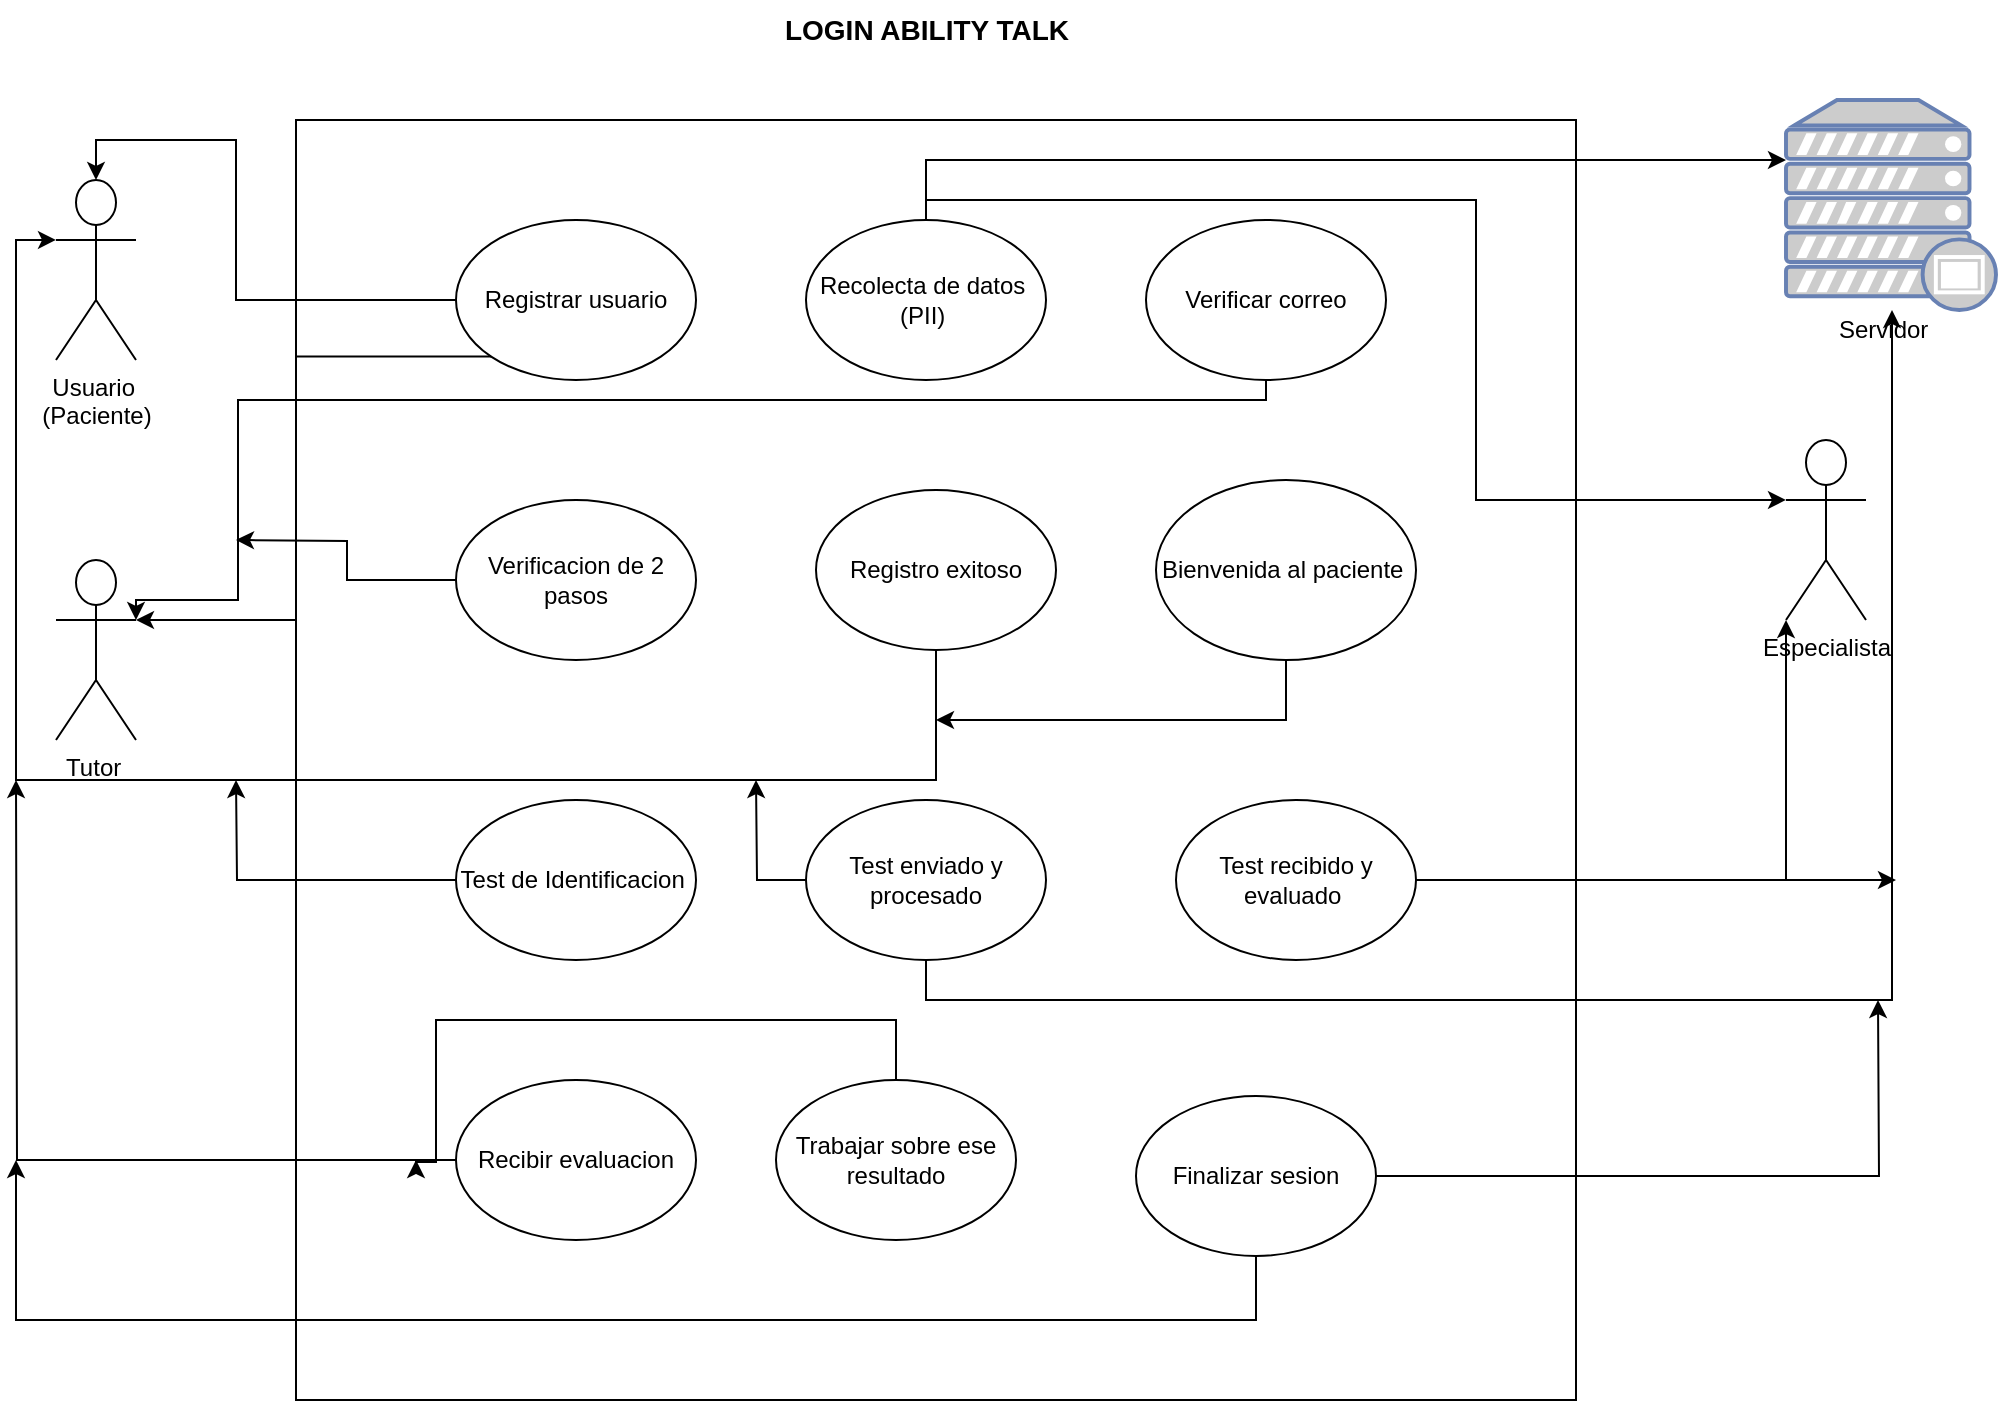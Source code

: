 <mxfile version="24.0.8" type="github">
  <diagram name="Página-1" id="yedkmopFwtpxv7Mt0FMU">
    <mxGraphModel dx="2253" dy="785" grid="1" gridSize="10" guides="1" tooltips="1" connect="1" arrows="1" fold="1" page="1" pageScale="1" pageWidth="827" pageHeight="1169" math="0" shadow="0">
      <root>
        <mxCell id="0" />
        <mxCell id="1" parent="0" />
        <mxCell id="BlTsNJ_8XWqLRW8CtVlk-1" value="" style="whiteSpace=wrap;html=1;aspect=fixed;" vertex="1" parent="1">
          <mxGeometry x="120" y="120" width="640" height="640" as="geometry" />
        </mxCell>
        <mxCell id="BlTsNJ_8XWqLRW8CtVlk-2" value="Registrar usuario" style="ellipse;whiteSpace=wrap;html=1;" vertex="1" parent="1">
          <mxGeometry x="200" y="170" width="120" height="80" as="geometry" />
        </mxCell>
        <mxCell id="BlTsNJ_8XWqLRW8CtVlk-28" style="edgeStyle=orthogonalEdgeStyle;rounded=0;orthogonalLoop=1;jettySize=auto;html=1;" edge="1" parent="1" source="BlTsNJ_8XWqLRW8CtVlk-3" target="BlTsNJ_8XWqLRW8CtVlk-22">
          <mxGeometry relative="1" as="geometry">
            <mxPoint x="840" y="160" as="targetPoint" />
            <Array as="points">
              <mxPoint x="435" y="140" />
            </Array>
          </mxGeometry>
        </mxCell>
        <mxCell id="BlTsNJ_8XWqLRW8CtVlk-3" value="Recolecta de datos&amp;nbsp;&lt;div&gt;(PII)&amp;nbsp;&lt;/div&gt;" style="ellipse;whiteSpace=wrap;html=1;" vertex="1" parent="1">
          <mxGeometry x="375" y="170" width="120" height="80" as="geometry" />
        </mxCell>
        <mxCell id="BlTsNJ_8XWqLRW8CtVlk-29" style="edgeStyle=orthogonalEdgeStyle;rounded=0;orthogonalLoop=1;jettySize=auto;html=1;entryX=1;entryY=0.333;entryDx=0;entryDy=0;entryPerimeter=0;" edge="1" parent="1" source="BlTsNJ_8XWqLRW8CtVlk-4" target="BlTsNJ_8XWqLRW8CtVlk-9">
          <mxGeometry relative="1" as="geometry">
            <mxPoint x="90" y="380" as="targetPoint" />
            <Array as="points">
              <mxPoint x="605" y="260" />
              <mxPoint x="91" y="260" />
              <mxPoint x="91" y="360" />
              <mxPoint x="40" y="360" />
            </Array>
          </mxGeometry>
        </mxCell>
        <mxCell id="BlTsNJ_8XWqLRW8CtVlk-4" value="Verificar correo" style="ellipse;whiteSpace=wrap;html=1;" vertex="1" parent="1">
          <mxGeometry x="545" y="170" width="120" height="80" as="geometry" />
        </mxCell>
        <mxCell id="BlTsNJ_8XWqLRW8CtVlk-31" style="edgeStyle=orthogonalEdgeStyle;rounded=0;orthogonalLoop=1;jettySize=auto;html=1;" edge="1" parent="1" source="BlTsNJ_8XWqLRW8CtVlk-5">
          <mxGeometry relative="1" as="geometry">
            <mxPoint x="90" y="330" as="targetPoint" />
          </mxGeometry>
        </mxCell>
        <mxCell id="BlTsNJ_8XWqLRW8CtVlk-5" value="Verificacion de 2 pasos" style="ellipse;whiteSpace=wrap;html=1;" vertex="1" parent="1">
          <mxGeometry x="200" y="310" width="120" height="80" as="geometry" />
        </mxCell>
        <mxCell id="BlTsNJ_8XWqLRW8CtVlk-6" value="Registro exitoso" style="ellipse;whiteSpace=wrap;html=1;" vertex="1" parent="1">
          <mxGeometry x="380" y="305" width="120" height="80" as="geometry" />
        </mxCell>
        <mxCell id="BlTsNJ_8XWqLRW8CtVlk-7" value="Usuario&amp;nbsp;&lt;div&gt;(Paciente)&lt;/div&gt;" style="shape=umlActor;verticalLabelPosition=bottom;verticalAlign=top;html=1;outlineConnect=0;" vertex="1" parent="1">
          <mxGeometry y="150" width="40" height="90" as="geometry" />
        </mxCell>
        <mxCell id="BlTsNJ_8XWqLRW8CtVlk-8" value="Especialista" style="shape=umlActor;verticalLabelPosition=bottom;verticalAlign=top;html=1;outlineConnect=0;" vertex="1" parent="1">
          <mxGeometry x="865" y="280" width="40" height="90" as="geometry" />
        </mxCell>
        <mxCell id="BlTsNJ_8XWqLRW8CtVlk-9" value="Tutor&amp;nbsp;" style="shape=umlActor;verticalLabelPosition=bottom;verticalAlign=top;html=1;outlineConnect=0;" vertex="1" parent="1">
          <mxGeometry y="340" width="40" height="90" as="geometry" />
        </mxCell>
        <mxCell id="BlTsNJ_8XWqLRW8CtVlk-13" value="&lt;b&gt;&lt;font style=&quot;font-size: 14px;&quot;&gt;LOGIN ABILITY TALK&lt;/font&gt;&lt;/b&gt;" style="text;html=1;align=center;verticalAlign=middle;resizable=0;points=[];autosize=1;strokeColor=none;fillColor=none;" vertex="1" parent="1">
          <mxGeometry x="350" y="60" width="170" height="30" as="geometry" />
        </mxCell>
        <mxCell id="BlTsNJ_8XWqLRW8CtVlk-34" style="edgeStyle=orthogonalEdgeStyle;rounded=0;orthogonalLoop=1;jettySize=auto;html=1;" edge="1" parent="1" source="BlTsNJ_8XWqLRW8CtVlk-14">
          <mxGeometry relative="1" as="geometry">
            <mxPoint x="440" y="420" as="targetPoint" />
            <Array as="points">
              <mxPoint x="615" y="420" />
              <mxPoint x="441" y="420" />
            </Array>
          </mxGeometry>
        </mxCell>
        <mxCell id="BlTsNJ_8XWqLRW8CtVlk-14" value="Bienvenida al paciente&amp;nbsp;" style="ellipse;whiteSpace=wrap;html=1;" vertex="1" parent="1">
          <mxGeometry x="550" y="300" width="130" height="90" as="geometry" />
        </mxCell>
        <mxCell id="BlTsNJ_8XWqLRW8CtVlk-35" style="edgeStyle=orthogonalEdgeStyle;rounded=0;orthogonalLoop=1;jettySize=auto;html=1;" edge="1" parent="1" source="BlTsNJ_8XWqLRW8CtVlk-15">
          <mxGeometry relative="1" as="geometry">
            <mxPoint x="90" y="450" as="targetPoint" />
          </mxGeometry>
        </mxCell>
        <mxCell id="BlTsNJ_8XWqLRW8CtVlk-15" value="Test de Identificacion&amp;nbsp;" style="ellipse;whiteSpace=wrap;html=1;" vertex="1" parent="1">
          <mxGeometry x="200" y="460" width="120" height="80" as="geometry" />
        </mxCell>
        <mxCell id="BlTsNJ_8XWqLRW8CtVlk-36" style="edgeStyle=orthogonalEdgeStyle;rounded=0;orthogonalLoop=1;jettySize=auto;html=1;" edge="1" parent="1" source="BlTsNJ_8XWqLRW8CtVlk-16" target="BlTsNJ_8XWqLRW8CtVlk-22">
          <mxGeometry relative="1" as="geometry">
            <Array as="points">
              <mxPoint x="435" y="560" />
              <mxPoint x="918" y="560" />
            </Array>
          </mxGeometry>
        </mxCell>
        <mxCell id="BlTsNJ_8XWqLRW8CtVlk-37" style="edgeStyle=orthogonalEdgeStyle;rounded=0;orthogonalLoop=1;jettySize=auto;html=1;" edge="1" parent="1" source="BlTsNJ_8XWqLRW8CtVlk-16">
          <mxGeometry relative="1" as="geometry">
            <mxPoint x="350" y="450" as="targetPoint" />
          </mxGeometry>
        </mxCell>
        <mxCell id="BlTsNJ_8XWqLRW8CtVlk-16" value="Test enviado y procesado" style="ellipse;whiteSpace=wrap;html=1;" vertex="1" parent="1">
          <mxGeometry x="375" y="460" width="120" height="80" as="geometry" />
        </mxCell>
        <mxCell id="BlTsNJ_8XWqLRW8CtVlk-38" style="edgeStyle=orthogonalEdgeStyle;rounded=0;orthogonalLoop=1;jettySize=auto;html=1;" edge="1" parent="1" source="BlTsNJ_8XWqLRW8CtVlk-17">
          <mxGeometry relative="1" as="geometry">
            <mxPoint x="920" y="500" as="targetPoint" />
          </mxGeometry>
        </mxCell>
        <mxCell id="BlTsNJ_8XWqLRW8CtVlk-17" value="Test recibido y evaluado&amp;nbsp;" style="ellipse;whiteSpace=wrap;html=1;" vertex="1" parent="1">
          <mxGeometry x="560" y="460" width="120" height="80" as="geometry" />
        </mxCell>
        <mxCell id="BlTsNJ_8XWqLRW8CtVlk-40" style="edgeStyle=orthogonalEdgeStyle;rounded=0;orthogonalLoop=1;jettySize=auto;html=1;" edge="1" parent="1" source="BlTsNJ_8XWqLRW8CtVlk-18">
          <mxGeometry relative="1" as="geometry">
            <mxPoint x="-20" y="450" as="targetPoint" />
          </mxGeometry>
        </mxCell>
        <mxCell id="BlTsNJ_8XWqLRW8CtVlk-18" value="Recibir evaluacion" style="ellipse;whiteSpace=wrap;html=1;" vertex="1" parent="1">
          <mxGeometry x="200" y="600" width="120" height="80" as="geometry" />
        </mxCell>
        <mxCell id="BlTsNJ_8XWqLRW8CtVlk-42" style="edgeStyle=orthogonalEdgeStyle;rounded=0;orthogonalLoop=1;jettySize=auto;html=1;" edge="1" parent="1" source="BlTsNJ_8XWqLRW8CtVlk-19">
          <mxGeometry relative="1" as="geometry">
            <mxPoint x="180" y="640" as="targetPoint" />
            <Array as="points">
              <mxPoint x="420" y="570" />
              <mxPoint x="190" y="570" />
              <mxPoint x="190" y="641" />
            </Array>
          </mxGeometry>
        </mxCell>
        <mxCell id="BlTsNJ_8XWqLRW8CtVlk-19" value="Trabajar sobre ese resultado" style="ellipse;whiteSpace=wrap;html=1;" vertex="1" parent="1">
          <mxGeometry x="360" y="600" width="120" height="80" as="geometry" />
        </mxCell>
        <mxCell id="BlTsNJ_8XWqLRW8CtVlk-44" style="edgeStyle=orthogonalEdgeStyle;rounded=0;orthogonalLoop=1;jettySize=auto;html=1;" edge="1" parent="1" source="BlTsNJ_8XWqLRW8CtVlk-20">
          <mxGeometry relative="1" as="geometry">
            <mxPoint x="-20" y="640" as="targetPoint" />
            <Array as="points">
              <mxPoint x="600" y="720" />
              <mxPoint x="-20" y="720" />
            </Array>
          </mxGeometry>
        </mxCell>
        <mxCell id="BlTsNJ_8XWqLRW8CtVlk-45" style="edgeStyle=orthogonalEdgeStyle;rounded=0;orthogonalLoop=1;jettySize=auto;html=1;" edge="1" parent="1" source="BlTsNJ_8XWqLRW8CtVlk-20">
          <mxGeometry relative="1" as="geometry">
            <mxPoint x="911" y="560" as="targetPoint" />
          </mxGeometry>
        </mxCell>
        <mxCell id="BlTsNJ_8XWqLRW8CtVlk-20" value="Finalizar sesion" style="ellipse;whiteSpace=wrap;html=1;" vertex="1" parent="1">
          <mxGeometry x="540" y="608" width="120" height="80" as="geometry" />
        </mxCell>
        <mxCell id="BlTsNJ_8XWqLRW8CtVlk-22" value="" style="fontColor=#0066CC;verticalAlign=top;verticalLabelPosition=bottom;labelPosition=center;align=center;html=1;outlineConnect=0;fillColor=#CCCCCC;strokeColor=#6881B3;gradientColor=none;gradientDirection=north;strokeWidth=2;shape=mxgraph.networks.proxy_server;" vertex="1" parent="1">
          <mxGeometry x="865" y="110" width="105" height="105" as="geometry" />
        </mxCell>
        <mxCell id="BlTsNJ_8XWqLRW8CtVlk-23" value="Servidor&amp;nbsp;" style="text;html=1;align=center;verticalAlign=middle;resizable=0;points=[];autosize=1;strokeColor=none;fillColor=none;" vertex="1" parent="1">
          <mxGeometry x="880" y="210" width="70" height="30" as="geometry" />
        </mxCell>
        <mxCell id="BlTsNJ_8XWqLRW8CtVlk-25" style="edgeStyle=orthogonalEdgeStyle;rounded=0;orthogonalLoop=1;jettySize=auto;html=1;entryX=0.5;entryY=0;entryDx=0;entryDy=0;entryPerimeter=0;" edge="1" parent="1" source="BlTsNJ_8XWqLRW8CtVlk-2" target="BlTsNJ_8XWqLRW8CtVlk-7">
          <mxGeometry relative="1" as="geometry">
            <Array as="points">
              <mxPoint x="90" y="210" />
              <mxPoint x="90" y="130" />
              <mxPoint x="20" y="130" />
            </Array>
          </mxGeometry>
        </mxCell>
        <mxCell id="BlTsNJ_8XWqLRW8CtVlk-27" style="edgeStyle=orthogonalEdgeStyle;rounded=0;orthogonalLoop=1;jettySize=auto;html=1;exitX=0;exitY=1;exitDx=0;exitDy=0;entryX=1;entryY=0.333;entryDx=0;entryDy=0;entryPerimeter=0;" edge="1" parent="1" source="BlTsNJ_8XWqLRW8CtVlk-2" target="BlTsNJ_8XWqLRW8CtVlk-9">
          <mxGeometry relative="1" as="geometry" />
        </mxCell>
        <mxCell id="BlTsNJ_8XWqLRW8CtVlk-30" style="edgeStyle=orthogonalEdgeStyle;rounded=0;orthogonalLoop=1;jettySize=auto;html=1;entryX=0;entryY=0.333;entryDx=0;entryDy=0;entryPerimeter=0;" edge="1" parent="1" source="BlTsNJ_8XWqLRW8CtVlk-3" target="BlTsNJ_8XWqLRW8CtVlk-8">
          <mxGeometry relative="1" as="geometry">
            <Array as="points">
              <mxPoint x="435" y="160" />
              <mxPoint x="710" y="160" />
              <mxPoint x="710" y="310" />
            </Array>
          </mxGeometry>
        </mxCell>
        <mxCell id="BlTsNJ_8XWqLRW8CtVlk-32" style="edgeStyle=orthogonalEdgeStyle;rounded=0;orthogonalLoop=1;jettySize=auto;html=1;entryX=0;entryY=0.333;entryDx=0;entryDy=0;entryPerimeter=0;" edge="1" parent="1" source="BlTsNJ_8XWqLRW8CtVlk-6" target="BlTsNJ_8XWqLRW8CtVlk-7">
          <mxGeometry relative="1" as="geometry">
            <Array as="points">
              <mxPoint x="440" y="450" />
              <mxPoint x="-20" y="450" />
              <mxPoint x="-20" y="180" />
            </Array>
          </mxGeometry>
        </mxCell>
        <mxCell id="BlTsNJ_8XWqLRW8CtVlk-39" style="edgeStyle=orthogonalEdgeStyle;rounded=0;orthogonalLoop=1;jettySize=auto;html=1;entryX=0;entryY=1;entryDx=0;entryDy=0;entryPerimeter=0;" edge="1" parent="1" source="BlTsNJ_8XWqLRW8CtVlk-17" target="BlTsNJ_8XWqLRW8CtVlk-8">
          <mxGeometry relative="1" as="geometry" />
        </mxCell>
      </root>
    </mxGraphModel>
  </diagram>
</mxfile>
